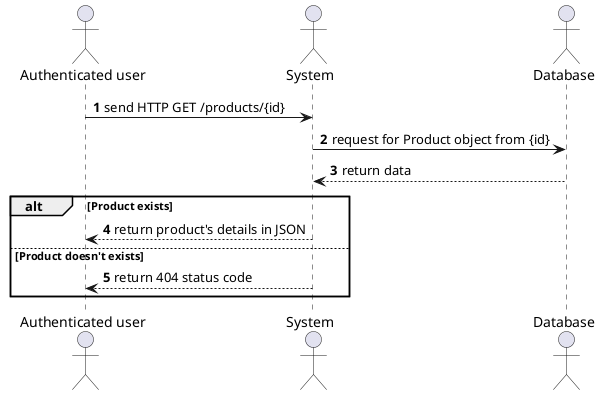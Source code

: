 @startuml
'https://plantuml.com/sequence-diagram

autonumber

actor "Authenticated user" as user
actor System                as system
actor Database              as db

user  -> system  : send HTTP GET /products/{id}
system -> db      : request for Product object from {id}
system <-- db     : return data

alt Product exists
  user  <-- system : return product's details in JSON
else Product doesn't exists
  user  <-- system : return 404 status code
end

@enduml